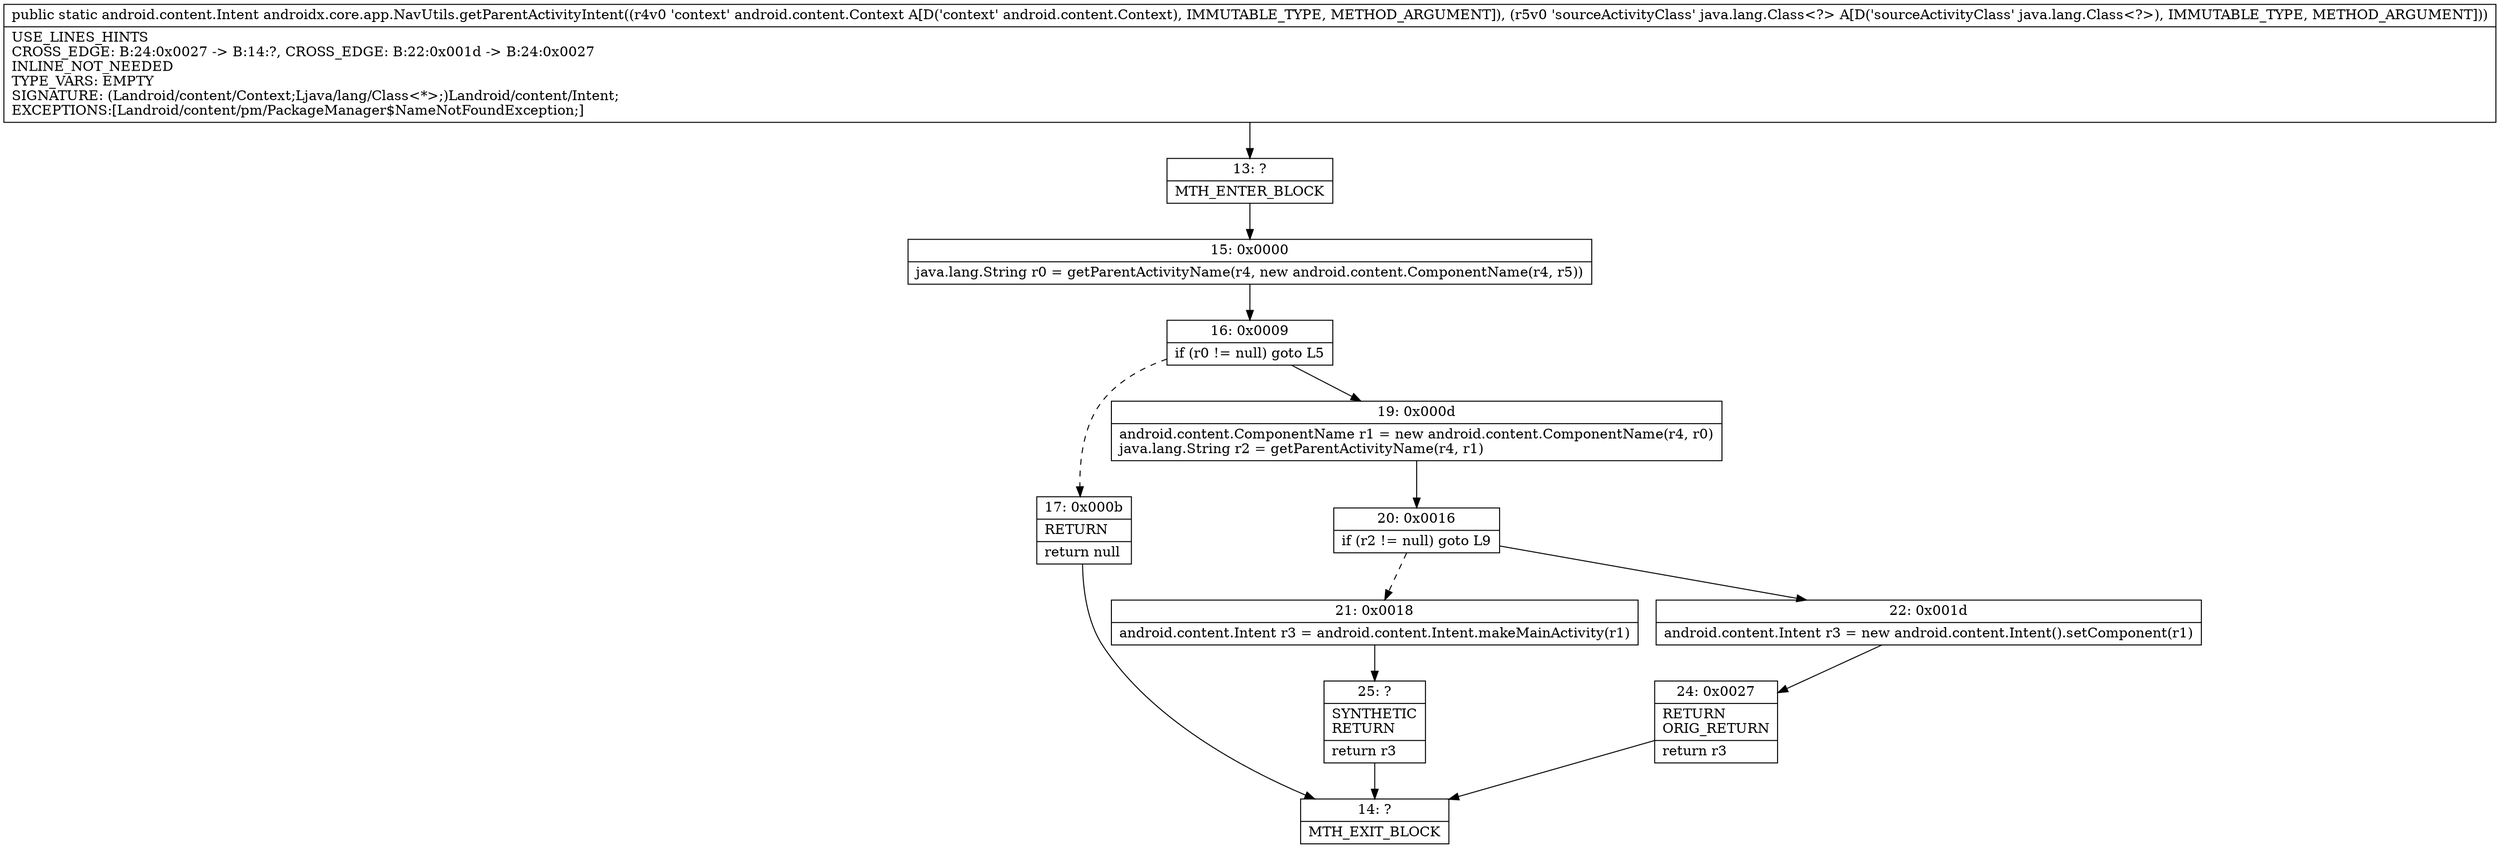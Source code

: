 digraph "CFG forandroidx.core.app.NavUtils.getParentActivityIntent(Landroid\/content\/Context;Ljava\/lang\/Class;)Landroid\/content\/Intent;" {
Node_13 [shape=record,label="{13\:\ ?|MTH_ENTER_BLOCK\l}"];
Node_15 [shape=record,label="{15\:\ 0x0000|java.lang.String r0 = getParentActivityName(r4, new android.content.ComponentName(r4, r5))\l}"];
Node_16 [shape=record,label="{16\:\ 0x0009|if (r0 != null) goto L5\l}"];
Node_17 [shape=record,label="{17\:\ 0x000b|RETURN\l|return null\l}"];
Node_14 [shape=record,label="{14\:\ ?|MTH_EXIT_BLOCK\l}"];
Node_19 [shape=record,label="{19\:\ 0x000d|android.content.ComponentName r1 = new android.content.ComponentName(r4, r0)\ljava.lang.String r2 = getParentActivityName(r4, r1)\l}"];
Node_20 [shape=record,label="{20\:\ 0x0016|if (r2 != null) goto L9\l}"];
Node_21 [shape=record,label="{21\:\ 0x0018|android.content.Intent r3 = android.content.Intent.makeMainActivity(r1)\l}"];
Node_25 [shape=record,label="{25\:\ ?|SYNTHETIC\lRETURN\l|return r3\l}"];
Node_22 [shape=record,label="{22\:\ 0x001d|android.content.Intent r3 = new android.content.Intent().setComponent(r1)\l}"];
Node_24 [shape=record,label="{24\:\ 0x0027|RETURN\lORIG_RETURN\l|return r3\l}"];
MethodNode[shape=record,label="{public static android.content.Intent androidx.core.app.NavUtils.getParentActivityIntent((r4v0 'context' android.content.Context A[D('context' android.content.Context), IMMUTABLE_TYPE, METHOD_ARGUMENT]), (r5v0 'sourceActivityClass' java.lang.Class\<?\> A[D('sourceActivityClass' java.lang.Class\<?\>), IMMUTABLE_TYPE, METHOD_ARGUMENT]))  | USE_LINES_HINTS\lCROSS_EDGE: B:24:0x0027 \-\> B:14:?, CROSS_EDGE: B:22:0x001d \-\> B:24:0x0027\lINLINE_NOT_NEEDED\lTYPE_VARS: EMPTY\lSIGNATURE: (Landroid\/content\/Context;Ljava\/lang\/Class\<*\>;)Landroid\/content\/Intent;\lEXCEPTIONS:[Landroid\/content\/pm\/PackageManager$NameNotFoundException;]\l}"];
MethodNode -> Node_13;Node_13 -> Node_15;
Node_15 -> Node_16;
Node_16 -> Node_17[style=dashed];
Node_16 -> Node_19;
Node_17 -> Node_14;
Node_19 -> Node_20;
Node_20 -> Node_21[style=dashed];
Node_20 -> Node_22;
Node_21 -> Node_25;
Node_25 -> Node_14;
Node_22 -> Node_24;
Node_24 -> Node_14;
}

